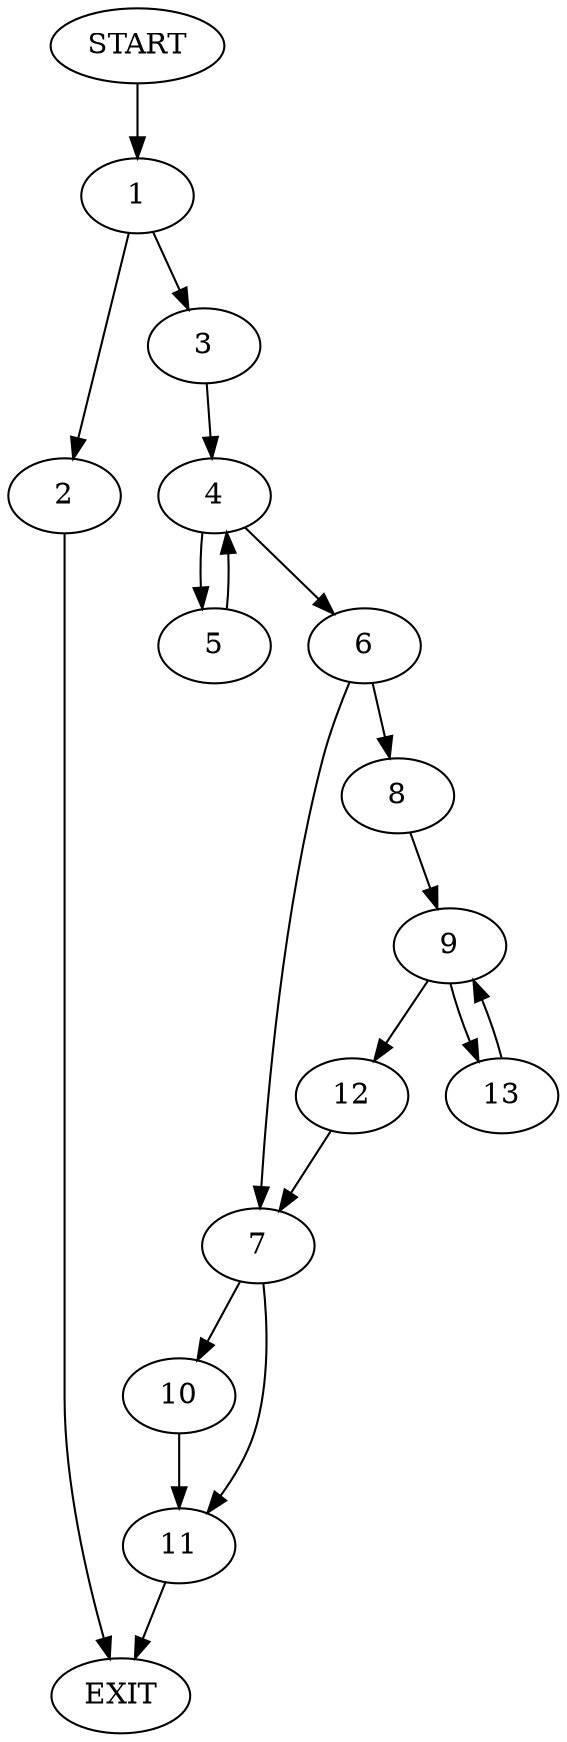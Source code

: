digraph {
0 [label="START"]
14 [label="EXIT"]
0 -> 1
1 -> 2
1 -> 3
2 -> 14
3 -> 4
4 -> 5
4 -> 6
5 -> 4
6 -> 7
6 -> 8
8 -> 9
7 -> 10
7 -> 11
9 -> 12
9 -> 13
12 -> 7
13 -> 9
10 -> 11
11 -> 14
}
